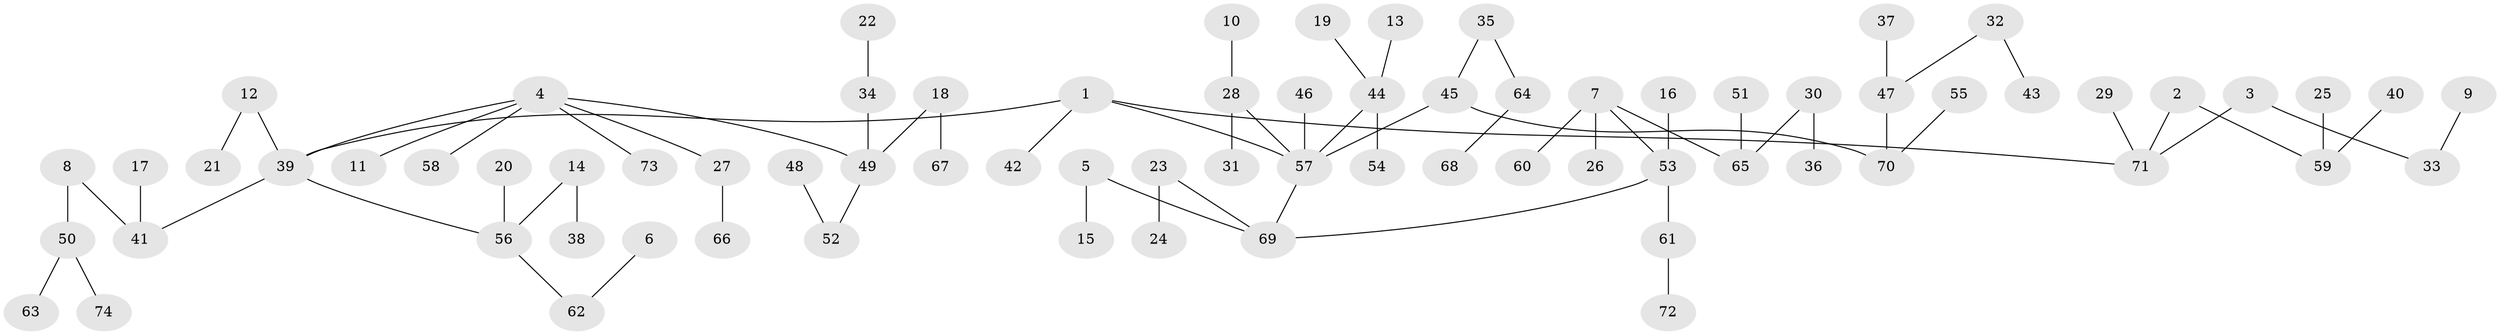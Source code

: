 // original degree distribution, {6: 0.02040816326530612, 3: 0.10884353741496598, 4: 0.06802721088435375, 5: 0.04081632653061224, 2: 0.29931972789115646, 1: 0.46258503401360546}
// Generated by graph-tools (version 1.1) at 2025/26/03/09/25 03:26:25]
// undirected, 74 vertices, 73 edges
graph export_dot {
graph [start="1"]
  node [color=gray90,style=filled];
  1;
  2;
  3;
  4;
  5;
  6;
  7;
  8;
  9;
  10;
  11;
  12;
  13;
  14;
  15;
  16;
  17;
  18;
  19;
  20;
  21;
  22;
  23;
  24;
  25;
  26;
  27;
  28;
  29;
  30;
  31;
  32;
  33;
  34;
  35;
  36;
  37;
  38;
  39;
  40;
  41;
  42;
  43;
  44;
  45;
  46;
  47;
  48;
  49;
  50;
  51;
  52;
  53;
  54;
  55;
  56;
  57;
  58;
  59;
  60;
  61;
  62;
  63;
  64;
  65;
  66;
  67;
  68;
  69;
  70;
  71;
  72;
  73;
  74;
  1 -- 39 [weight=1.0];
  1 -- 42 [weight=1.0];
  1 -- 57 [weight=1.0];
  1 -- 71 [weight=1.0];
  2 -- 59 [weight=1.0];
  2 -- 71 [weight=1.0];
  3 -- 33 [weight=1.0];
  3 -- 71 [weight=1.0];
  4 -- 11 [weight=1.0];
  4 -- 27 [weight=1.0];
  4 -- 39 [weight=1.0];
  4 -- 49 [weight=1.0];
  4 -- 58 [weight=1.0];
  4 -- 73 [weight=1.0];
  5 -- 15 [weight=1.0];
  5 -- 69 [weight=1.0];
  6 -- 62 [weight=1.0];
  7 -- 26 [weight=1.0];
  7 -- 53 [weight=1.0];
  7 -- 60 [weight=1.0];
  7 -- 65 [weight=1.0];
  8 -- 41 [weight=1.0];
  8 -- 50 [weight=1.0];
  9 -- 33 [weight=1.0];
  10 -- 28 [weight=1.0];
  12 -- 21 [weight=1.0];
  12 -- 39 [weight=1.0];
  13 -- 44 [weight=1.0];
  14 -- 38 [weight=1.0];
  14 -- 56 [weight=1.0];
  16 -- 53 [weight=1.0];
  17 -- 41 [weight=1.0];
  18 -- 49 [weight=1.0];
  18 -- 67 [weight=1.0];
  19 -- 44 [weight=1.0];
  20 -- 56 [weight=1.0];
  22 -- 34 [weight=1.0];
  23 -- 24 [weight=1.0];
  23 -- 69 [weight=1.0];
  25 -- 59 [weight=1.0];
  27 -- 66 [weight=1.0];
  28 -- 31 [weight=1.0];
  28 -- 57 [weight=1.0];
  29 -- 71 [weight=1.0];
  30 -- 36 [weight=1.0];
  30 -- 65 [weight=1.0];
  32 -- 43 [weight=1.0];
  32 -- 47 [weight=1.0];
  34 -- 49 [weight=1.0];
  35 -- 45 [weight=1.0];
  35 -- 64 [weight=1.0];
  37 -- 47 [weight=1.0];
  39 -- 41 [weight=1.0];
  39 -- 56 [weight=1.0];
  40 -- 59 [weight=1.0];
  44 -- 54 [weight=1.0];
  44 -- 57 [weight=1.0];
  45 -- 57 [weight=1.0];
  45 -- 70 [weight=1.0];
  46 -- 57 [weight=1.0];
  47 -- 70 [weight=1.0];
  48 -- 52 [weight=1.0];
  49 -- 52 [weight=1.0];
  50 -- 63 [weight=1.0];
  50 -- 74 [weight=1.0];
  51 -- 65 [weight=1.0];
  53 -- 61 [weight=1.0];
  53 -- 69 [weight=1.0];
  55 -- 70 [weight=1.0];
  56 -- 62 [weight=1.0];
  57 -- 69 [weight=1.0];
  61 -- 72 [weight=1.0];
  64 -- 68 [weight=1.0];
}
